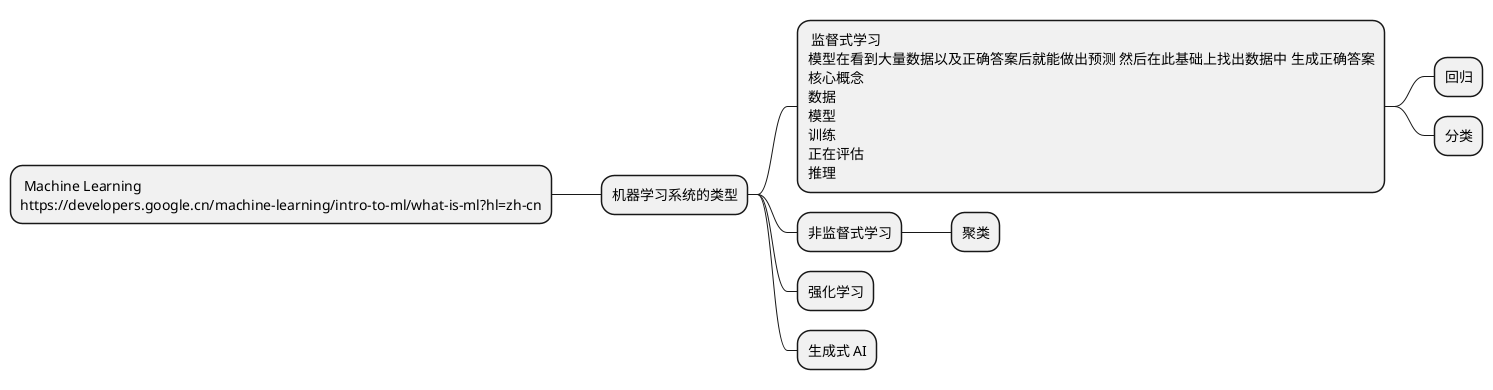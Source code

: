 @startmindmap
*: Machine Learning
https://developers.google.cn/machine-learning/intro-to-ml/what-is-ml?hl=zh-cn;

** 机器学习系统的类型
***: 监督式学习
模型在看到大量数据以及正确答案后就能做出预测 然后在此基础上找出数据中 生成正确答案
核心概念
数据
模型
训练
正在评估
推理;
**** 回归
**** 分类
*** 非监督式学习
**** 聚类
*** 强化学习
*** 生成式 AI

@endmindmap